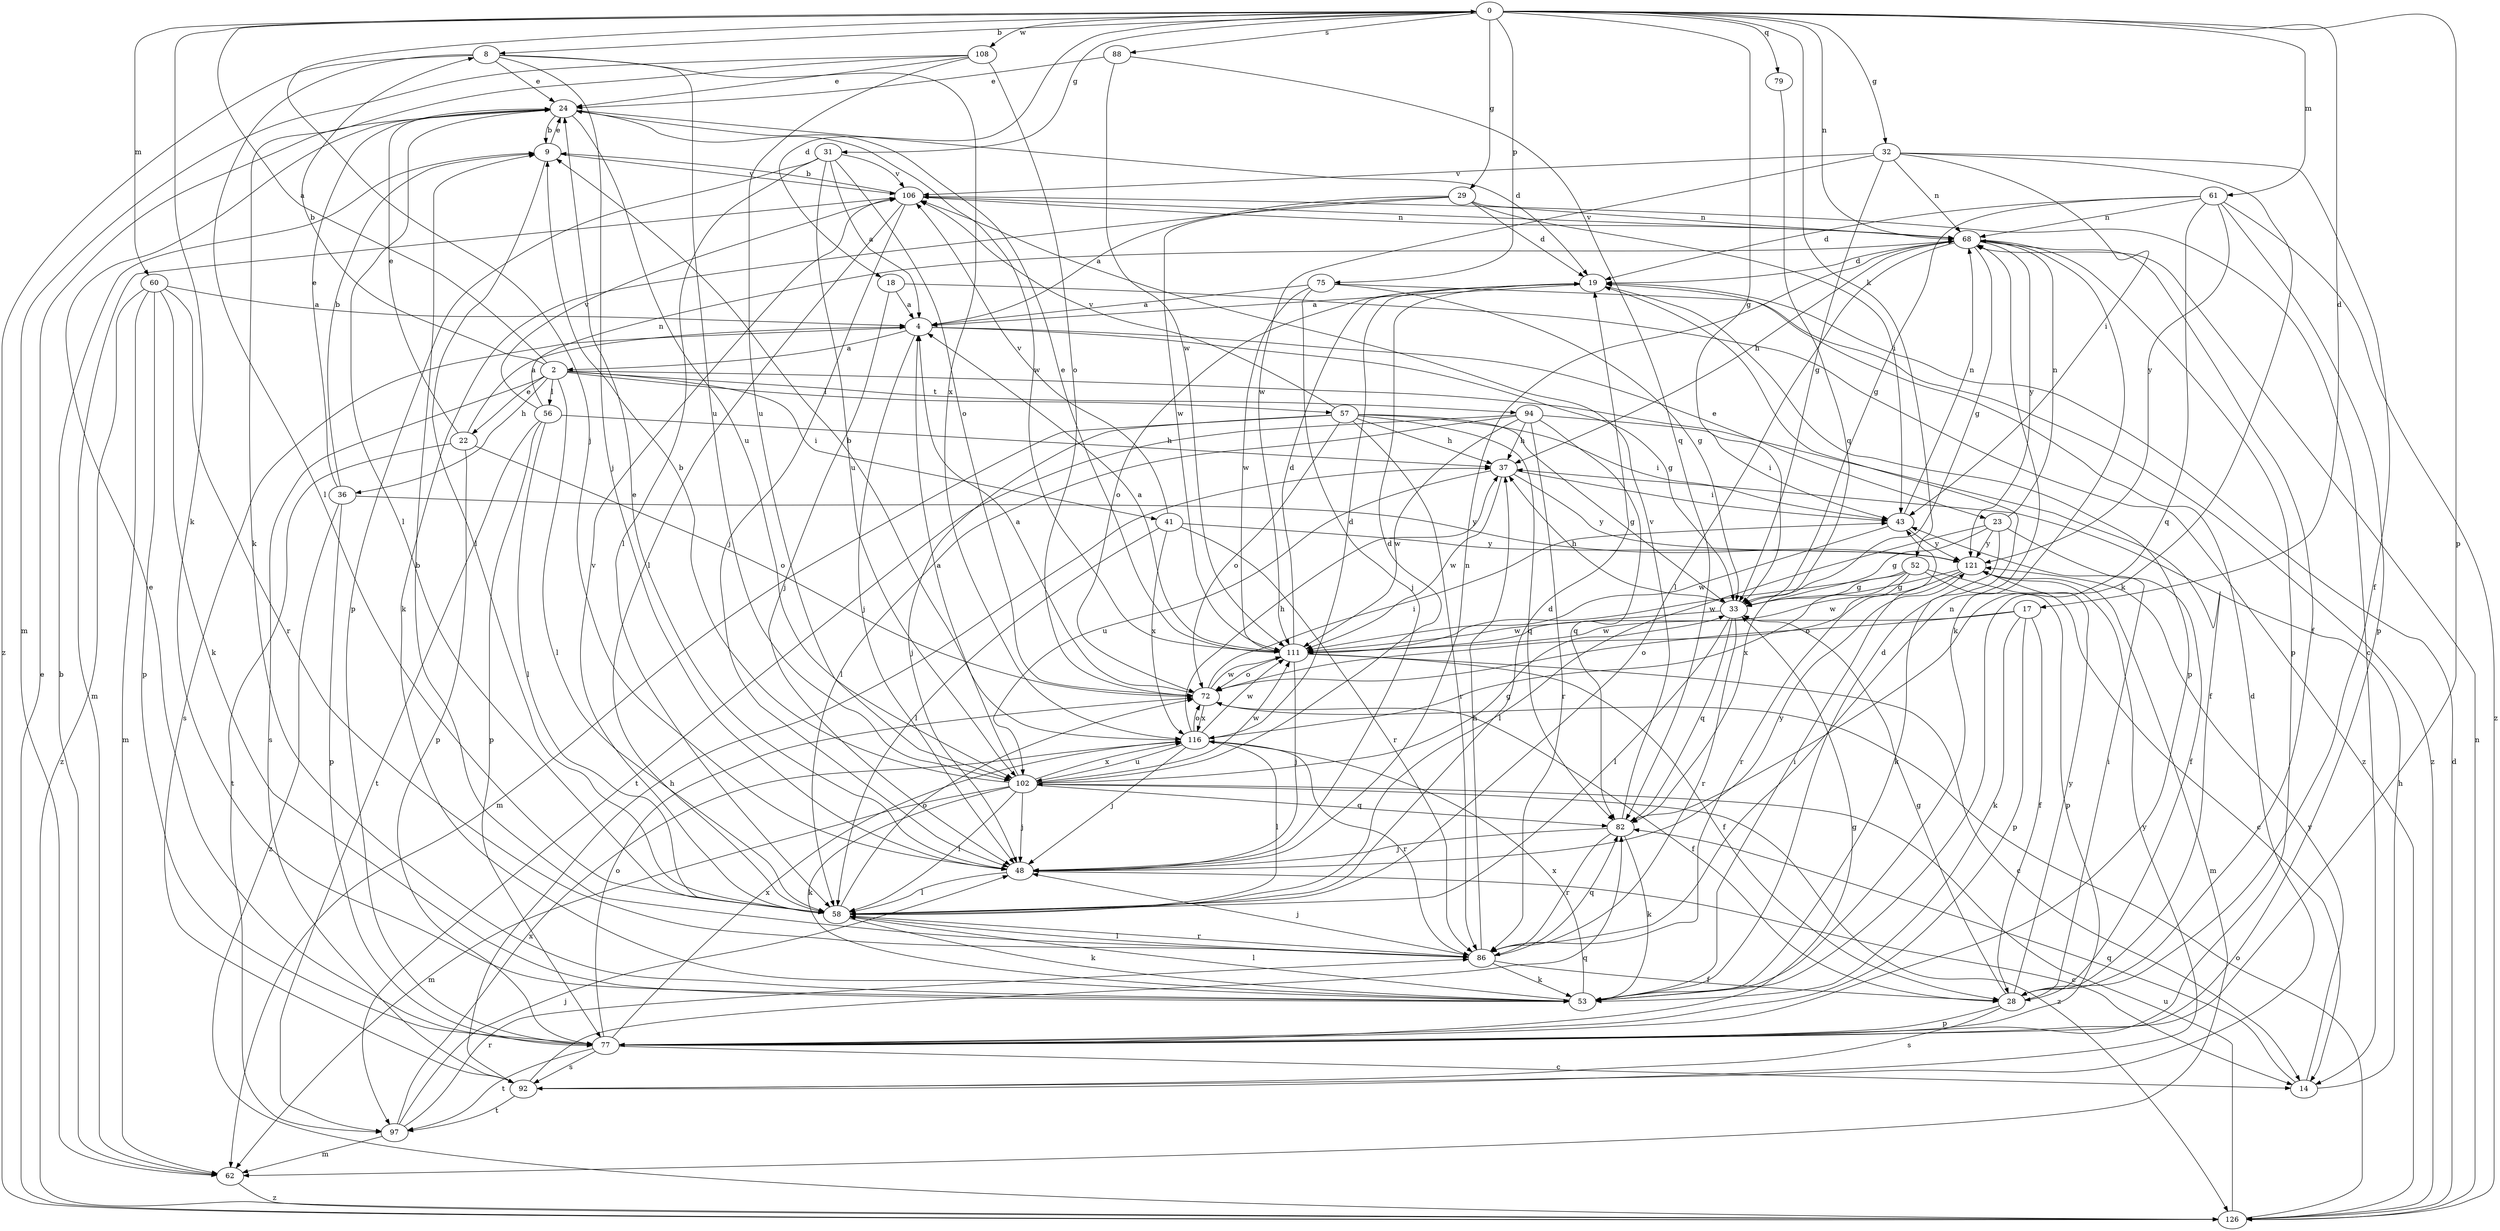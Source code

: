 strict digraph  {
0;
2;
4;
8;
9;
14;
17;
18;
19;
22;
23;
24;
28;
29;
31;
32;
33;
36;
37;
41;
43;
48;
52;
53;
56;
57;
58;
60;
61;
62;
68;
72;
75;
77;
79;
82;
86;
88;
92;
94;
97;
102;
106;
108;
111;
116;
121;
126;
0 -> 8  [label=b];
0 -> 17  [label=d];
0 -> 18  [label=d];
0 -> 29  [label=g];
0 -> 31  [label=g];
0 -> 32  [label=g];
0 -> 33  [label=g];
0 -> 48  [label=j];
0 -> 52  [label=k];
0 -> 53  [label=k];
0 -> 60  [label=m];
0 -> 61  [label=m];
0 -> 68  [label=n];
0 -> 75  [label=p];
0 -> 77  [label=p];
0 -> 79  [label=q];
0 -> 88  [label=s];
0 -> 108  [label=w];
2 -> 0  [label=a];
2 -> 8  [label=b];
2 -> 22  [label=e];
2 -> 28  [label=f];
2 -> 36  [label=h];
2 -> 41  [label=i];
2 -> 56  [label=l];
2 -> 57  [label=l];
2 -> 58  [label=l];
2 -> 92  [label=s];
2 -> 94  [label=t];
4 -> 2  [label=a];
4 -> 23  [label=e];
4 -> 33  [label=g];
4 -> 48  [label=j];
4 -> 92  [label=s];
8 -> 24  [label=e];
8 -> 48  [label=j];
8 -> 58  [label=l];
8 -> 102  [label=u];
8 -> 116  [label=x];
8 -> 126  [label=z];
9 -> 24  [label=e];
9 -> 58  [label=l];
9 -> 106  [label=v];
14 -> 37  [label=h];
14 -> 82  [label=q];
14 -> 121  [label=y];
17 -> 28  [label=f];
17 -> 53  [label=k];
17 -> 72  [label=o];
17 -> 77  [label=p];
17 -> 111  [label=w];
18 -> 4  [label=a];
18 -> 48  [label=j];
18 -> 126  [label=z];
19 -> 4  [label=a];
19 -> 72  [label=o];
19 -> 77  [label=p];
22 -> 4  [label=a];
22 -> 24  [label=e];
22 -> 72  [label=o];
22 -> 77  [label=p];
22 -> 97  [label=t];
23 -> 28  [label=f];
23 -> 33  [label=g];
23 -> 53  [label=k];
23 -> 58  [label=l];
23 -> 68  [label=n];
23 -> 121  [label=y];
24 -> 9  [label=b];
24 -> 19  [label=d];
24 -> 58  [label=l];
24 -> 102  [label=u];
24 -> 111  [label=w];
28 -> 33  [label=g];
28 -> 43  [label=i];
28 -> 77  [label=p];
28 -> 92  [label=s];
28 -> 121  [label=y];
29 -> 4  [label=a];
29 -> 19  [label=d];
29 -> 43  [label=i];
29 -> 53  [label=k];
29 -> 68  [label=n];
29 -> 111  [label=w];
31 -> 4  [label=a];
31 -> 58  [label=l];
31 -> 72  [label=o];
31 -> 77  [label=p];
31 -> 102  [label=u];
31 -> 106  [label=v];
32 -> 28  [label=f];
32 -> 33  [label=g];
32 -> 43  [label=i];
32 -> 53  [label=k];
32 -> 68  [label=n];
32 -> 106  [label=v];
32 -> 111  [label=w];
33 -> 37  [label=h];
33 -> 58  [label=l];
33 -> 82  [label=q];
33 -> 86  [label=r];
33 -> 111  [label=w];
36 -> 9  [label=b];
36 -> 24  [label=e];
36 -> 77  [label=p];
36 -> 121  [label=y];
36 -> 126  [label=z];
37 -> 43  [label=i];
37 -> 102  [label=u];
37 -> 111  [label=w];
37 -> 121  [label=y];
41 -> 58  [label=l];
41 -> 86  [label=r];
41 -> 106  [label=v];
41 -> 116  [label=x];
41 -> 121  [label=y];
43 -> 68  [label=n];
43 -> 111  [label=w];
43 -> 121  [label=y];
48 -> 14  [label=c];
48 -> 24  [label=e];
48 -> 58  [label=l];
48 -> 68  [label=n];
48 -> 121  [label=y];
52 -> 14  [label=c];
52 -> 33  [label=g];
52 -> 77  [label=p];
52 -> 86  [label=r];
52 -> 111  [label=w];
52 -> 116  [label=x];
53 -> 19  [label=d];
53 -> 43  [label=i];
53 -> 58  [label=l];
53 -> 116  [label=x];
56 -> 37  [label=h];
56 -> 58  [label=l];
56 -> 68  [label=n];
56 -> 77  [label=p];
56 -> 97  [label=t];
56 -> 106  [label=v];
57 -> 33  [label=g];
57 -> 37  [label=h];
57 -> 43  [label=i];
57 -> 48  [label=j];
57 -> 62  [label=m];
57 -> 72  [label=o];
57 -> 82  [label=q];
57 -> 86  [label=r];
57 -> 106  [label=v];
58 -> 19  [label=d];
58 -> 53  [label=k];
58 -> 72  [label=o];
58 -> 86  [label=r];
58 -> 106  [label=v];
60 -> 4  [label=a];
60 -> 53  [label=k];
60 -> 62  [label=m];
60 -> 77  [label=p];
60 -> 86  [label=r];
60 -> 126  [label=z];
61 -> 19  [label=d];
61 -> 33  [label=g];
61 -> 68  [label=n];
61 -> 77  [label=p];
61 -> 82  [label=q];
61 -> 121  [label=y];
61 -> 126  [label=z];
62 -> 9  [label=b];
62 -> 126  [label=z];
68 -> 19  [label=d];
68 -> 28  [label=f];
68 -> 33  [label=g];
68 -> 37  [label=h];
68 -> 53  [label=k];
68 -> 58  [label=l];
68 -> 77  [label=p];
68 -> 106  [label=v];
68 -> 121  [label=y];
72 -> 4  [label=a];
72 -> 28  [label=f];
72 -> 43  [label=i];
72 -> 111  [label=w];
72 -> 116  [label=x];
75 -> 4  [label=a];
75 -> 33  [label=g];
75 -> 48  [label=j];
75 -> 111  [label=w];
75 -> 126  [label=z];
77 -> 14  [label=c];
77 -> 24  [label=e];
77 -> 33  [label=g];
77 -> 72  [label=o];
77 -> 92  [label=s];
77 -> 97  [label=t];
77 -> 116  [label=x];
79 -> 82  [label=q];
82 -> 48  [label=j];
82 -> 53  [label=k];
82 -> 86  [label=r];
82 -> 106  [label=v];
86 -> 9  [label=b];
86 -> 28  [label=f];
86 -> 37  [label=h];
86 -> 48  [label=j];
86 -> 53  [label=k];
86 -> 58  [label=l];
86 -> 68  [label=n];
86 -> 82  [label=q];
88 -> 24  [label=e];
88 -> 82  [label=q];
88 -> 111  [label=w];
92 -> 19  [label=d];
92 -> 37  [label=h];
92 -> 82  [label=q];
92 -> 97  [label=t];
92 -> 121  [label=y];
94 -> 37  [label=h];
94 -> 43  [label=i];
94 -> 58  [label=l];
94 -> 82  [label=q];
94 -> 86  [label=r];
94 -> 97  [label=t];
94 -> 111  [label=w];
97 -> 48  [label=j];
97 -> 62  [label=m];
97 -> 86  [label=r];
97 -> 116  [label=x];
102 -> 4  [label=a];
102 -> 9  [label=b];
102 -> 19  [label=d];
102 -> 33  [label=g];
102 -> 48  [label=j];
102 -> 53  [label=k];
102 -> 58  [label=l];
102 -> 62  [label=m];
102 -> 82  [label=q];
102 -> 111  [label=w];
102 -> 116  [label=x];
102 -> 126  [label=z];
106 -> 9  [label=b];
106 -> 14  [label=c];
106 -> 48  [label=j];
106 -> 58  [label=l];
106 -> 62  [label=m];
106 -> 68  [label=n];
108 -> 24  [label=e];
108 -> 53  [label=k];
108 -> 62  [label=m];
108 -> 72  [label=o];
108 -> 102  [label=u];
111 -> 4  [label=a];
111 -> 14  [label=c];
111 -> 19  [label=d];
111 -> 24  [label=e];
111 -> 28  [label=f];
111 -> 48  [label=j];
111 -> 72  [label=o];
116 -> 9  [label=b];
116 -> 19  [label=d];
116 -> 37  [label=h];
116 -> 48  [label=j];
116 -> 58  [label=l];
116 -> 72  [label=o];
116 -> 86  [label=r];
116 -> 102  [label=u];
116 -> 111  [label=w];
121 -> 33  [label=g];
121 -> 62  [label=m];
121 -> 72  [label=o];
121 -> 111  [label=w];
126 -> 19  [label=d];
126 -> 24  [label=e];
126 -> 68  [label=n];
126 -> 72  [label=o];
126 -> 102  [label=u];
}
